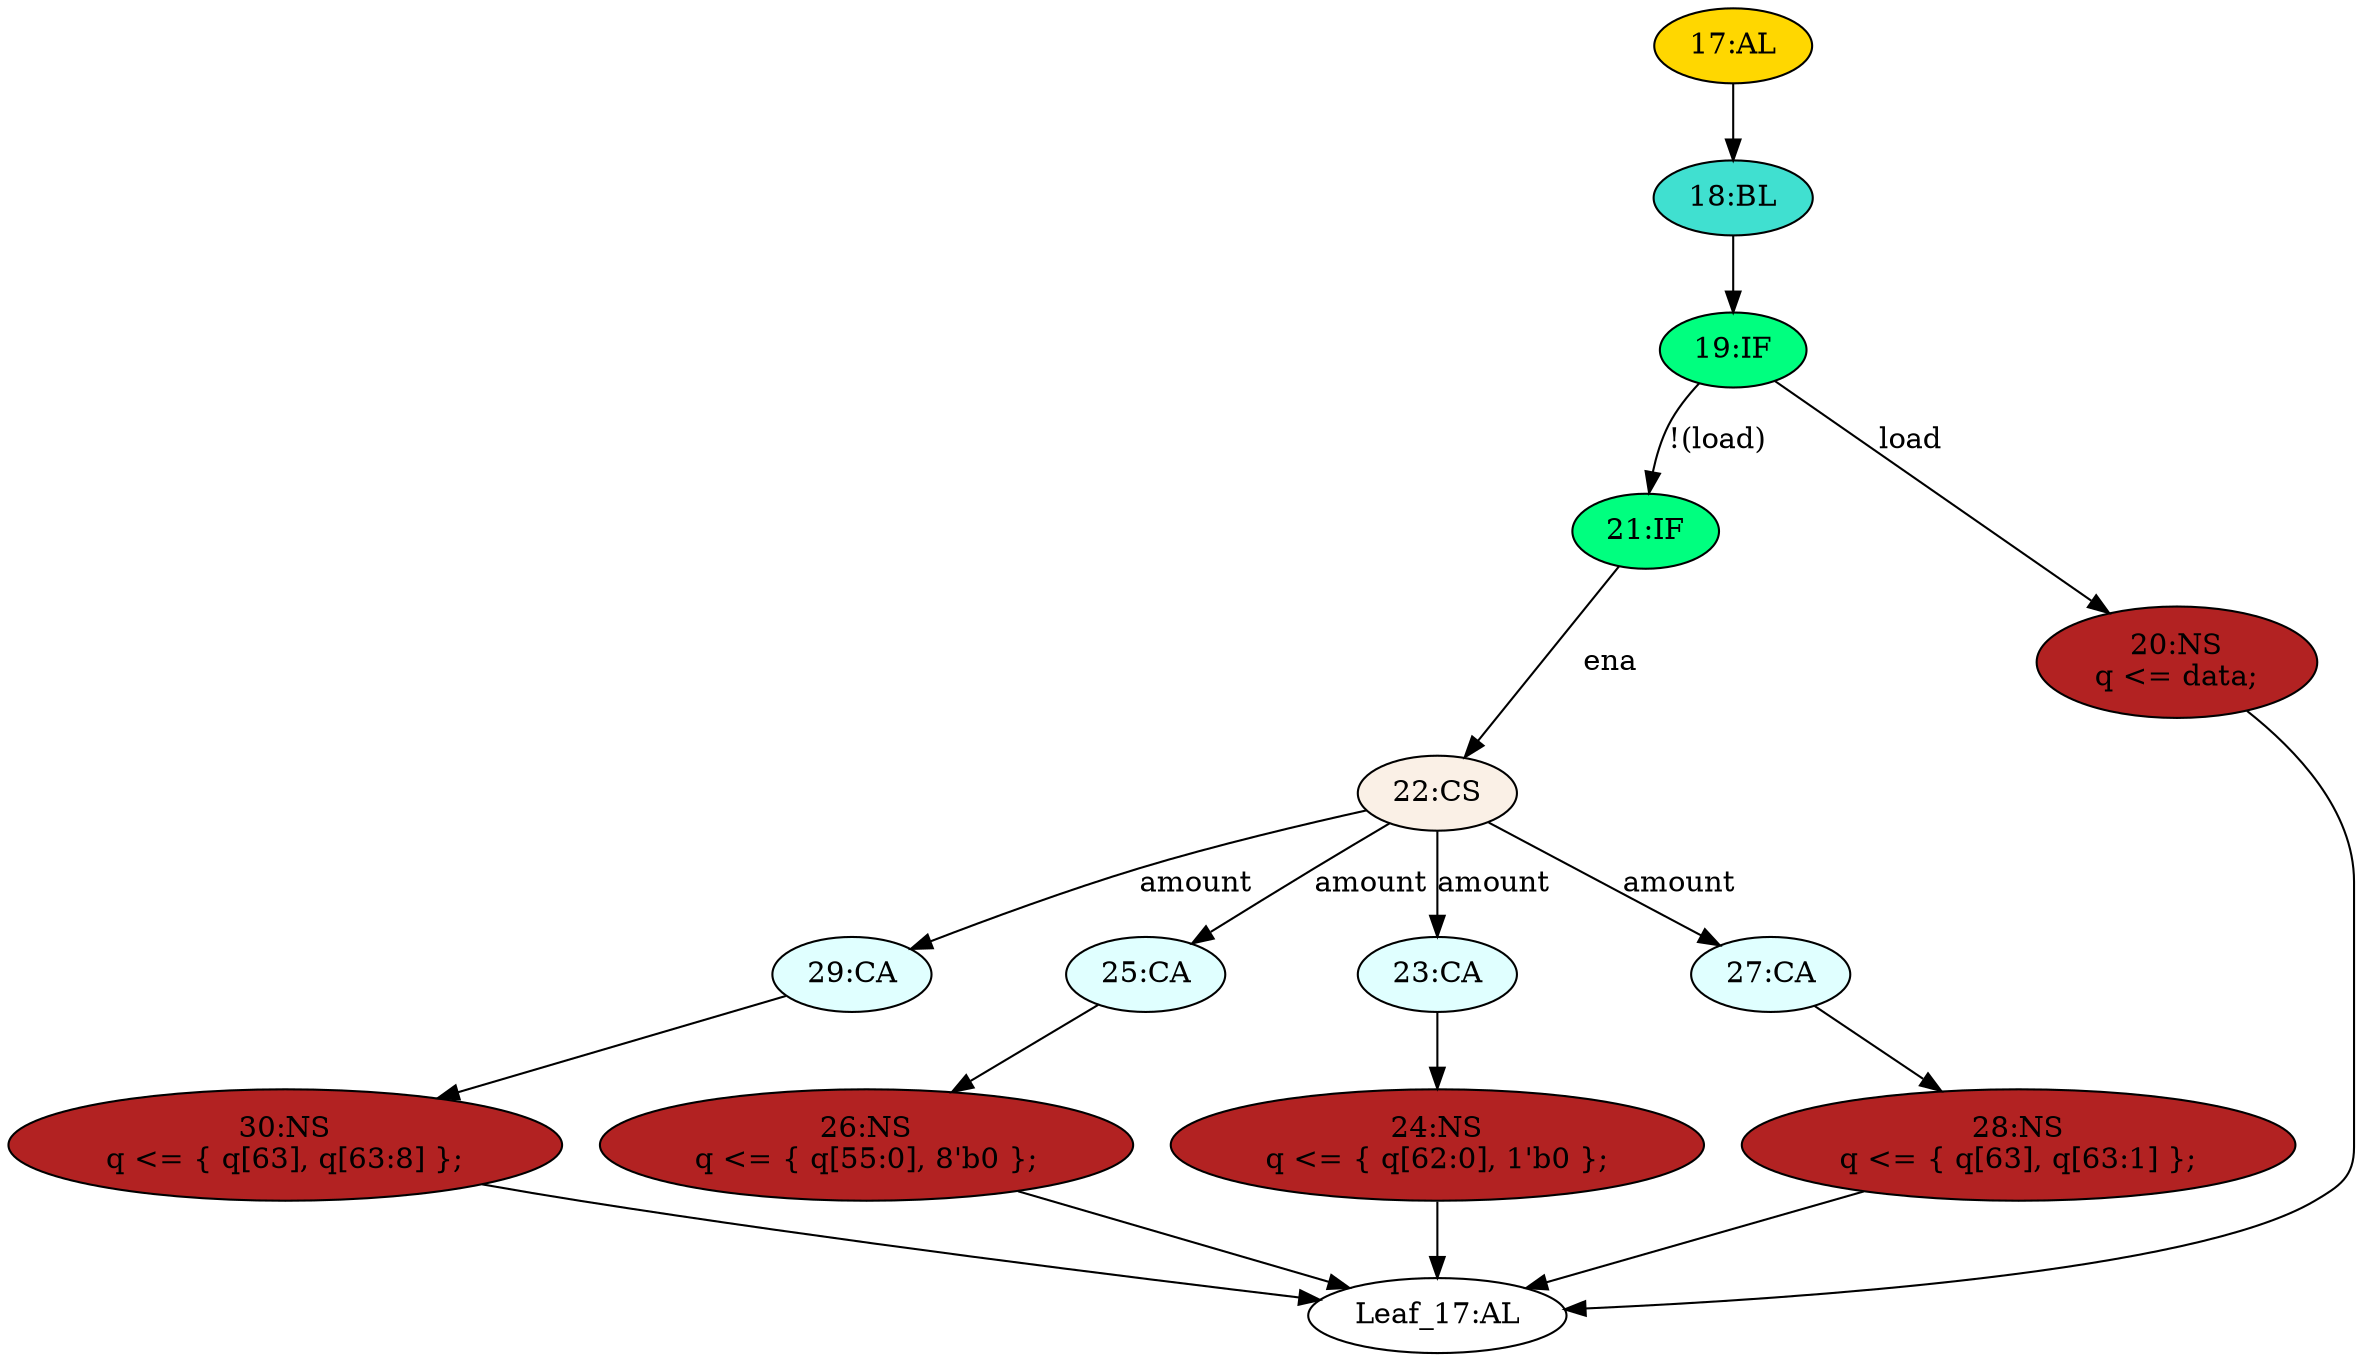 strict digraph "" {
	node [label="\N"];
	"17:AL"	[ast="<pyverilog.vparser.ast.Always object at 0x7fb09b16ebd0>",
		clk_sens=True,
		fillcolor=gold,
		label="17:AL",
		sens="['clk', 'load']",
		statements="[]",
		style=filled,
		typ=Always,
		use_var="['load', 'ena', 'amount', 'data', 'q']"];
	"18:BL"	[ast="<pyverilog.vparser.ast.Block object at 0x7fb09b16edd0>",
		fillcolor=turquoise,
		label="18:BL",
		statements="[]",
		style=filled,
		typ=Block];
	"17:AL" -> "18:BL"	[cond="[]",
		lineno=None];
	"19:IF"	[ast="<pyverilog.vparser.ast.IfStatement object at 0x7fb09b16ee10>",
		fillcolor=springgreen,
		label="19:IF",
		statements="[]",
		style=filled,
		typ=IfStatement];
	"18:BL" -> "19:IF"	[cond="[]",
		lineno=None];
	"29:CA"	[ast="<pyverilog.vparser.ast.Case object at 0x7fb09b16f990>",
		fillcolor=lightcyan,
		label="29:CA",
		statements="[]",
		style=filled,
		typ=Case];
	"30:NS"	[ast="<pyverilog.vparser.ast.NonblockingSubstitution object at 0x7fb09b16fa10>",
		fillcolor=firebrick,
		label="30:NS
q <= { q[63], q[63:8] };",
		statements="[<pyverilog.vparser.ast.NonblockingSubstitution object at 0x7fb09b16fa10>]",
		style=filled,
		typ=NonblockingSubstitution];
	"29:CA" -> "30:NS"	[cond="[]",
		lineno=None];
	"21:IF"	[ast="<pyverilog.vparser.ast.IfStatement object at 0x7fb09b16ee90>",
		fillcolor=springgreen,
		label="21:IF",
		statements="[]",
		style=filled,
		typ=IfStatement];
	"19:IF" -> "21:IF"	[cond="['load']",
		label="!(load)",
		lineno=19];
	"20:NS"	[ast="<pyverilog.vparser.ast.NonblockingSubstitution object at 0x7fb09b16fd50>",
		fillcolor=firebrick,
		label="20:NS
q <= data;",
		statements="[<pyverilog.vparser.ast.NonblockingSubstitution object at 0x7fb09b16fd50>]",
		style=filled,
		typ=NonblockingSubstitution];
	"19:IF" -> "20:NS"	[cond="['load']",
		label=load,
		lineno=19];
	"25:CA"	[ast="<pyverilog.vparser.ast.Case object at 0x7fb09b16f310>",
		fillcolor=lightcyan,
		label="25:CA",
		statements="[]",
		style=filled,
		typ=Case];
	"26:NS"	[ast="<pyverilog.vparser.ast.NonblockingSubstitution object at 0x7fb09b16f390>",
		fillcolor=firebrick,
		label="26:NS
q <= { q[55:0], 8'b0 };",
		statements="[<pyverilog.vparser.ast.NonblockingSubstitution object at 0x7fb09b16f390>]",
		style=filled,
		typ=NonblockingSubstitution];
	"25:CA" -> "26:NS"	[cond="[]",
		lineno=None];
	"28:NS"	[ast="<pyverilog.vparser.ast.NonblockingSubstitution object at 0x7fb09b16f690>",
		fillcolor=firebrick,
		label="28:NS
q <= { q[63], q[63:1] };",
		statements="[<pyverilog.vparser.ast.NonblockingSubstitution object at 0x7fb09b16f690>]",
		style=filled,
		typ=NonblockingSubstitution];
	"Leaf_17:AL"	[def_var="['q']",
		label="Leaf_17:AL"];
	"28:NS" -> "Leaf_17:AL"	[cond="[]",
		lineno=None];
	"22:CS"	[ast="<pyverilog.vparser.ast.CaseStatement object at 0x7fb09b16ef10>",
		fillcolor=linen,
		label="22:CS",
		statements="[]",
		style=filled,
		typ=CaseStatement];
	"21:IF" -> "22:CS"	[cond="['ena']",
		label=ena,
		lineno=21];
	"23:CA"	[ast="<pyverilog.vparser.ast.Case object at 0x7fb09b16efd0>",
		fillcolor=lightcyan,
		label="23:CA",
		statements="[]",
		style=filled,
		typ=Case];
	"24:NS"	[ast="<pyverilog.vparser.ast.NonblockingSubstitution object at 0x7fb09b16f090>",
		fillcolor=firebrick,
		label="24:NS
q <= { q[62:0], 1'b0 };",
		statements="[<pyverilog.vparser.ast.NonblockingSubstitution object at 0x7fb09b16f090>]",
		style=filled,
		typ=NonblockingSubstitution];
	"23:CA" -> "24:NS"	[cond="[]",
		lineno=None];
	"30:NS" -> "Leaf_17:AL"	[cond="[]",
		lineno=None];
	"20:NS" -> "Leaf_17:AL"	[cond="[]",
		lineno=None];
	"22:CS" -> "29:CA"	[cond="['amount']",
		label=amount,
		lineno=22];
	"22:CS" -> "25:CA"	[cond="['amount']",
		label=amount,
		lineno=22];
	"22:CS" -> "23:CA"	[cond="['amount']",
		label=amount,
		lineno=22];
	"27:CA"	[ast="<pyverilog.vparser.ast.Case object at 0x7fb09b16f610>",
		fillcolor=lightcyan,
		label="27:CA",
		statements="[]",
		style=filled,
		typ=Case];
	"22:CS" -> "27:CA"	[cond="['amount']",
		label=amount,
		lineno=22];
	"26:NS" -> "Leaf_17:AL"	[cond="[]",
		lineno=None];
	"24:NS" -> "Leaf_17:AL"	[cond="[]",
		lineno=None];
	"27:CA" -> "28:NS"	[cond="[]",
		lineno=None];
}
